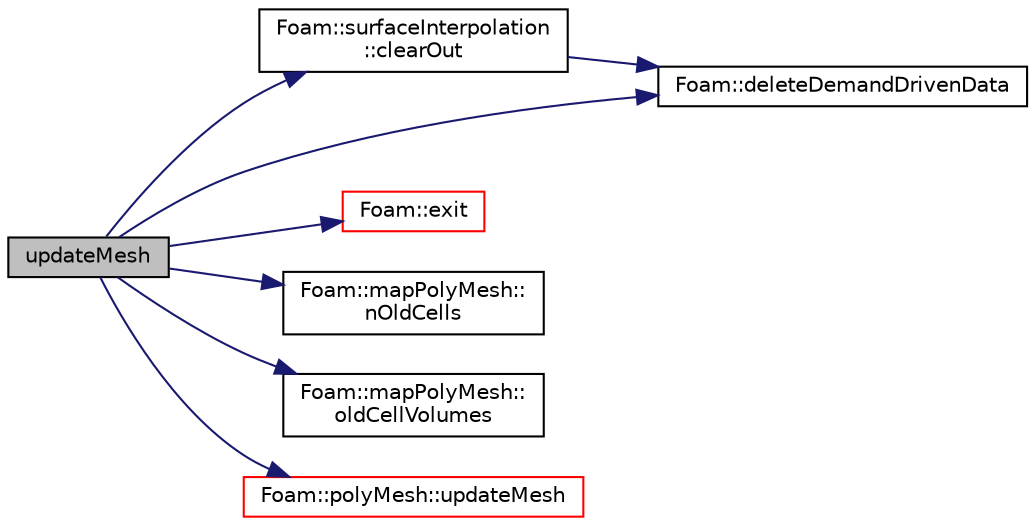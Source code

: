 digraph "updateMesh"
{
  bgcolor="transparent";
  edge [fontname="Helvetica",fontsize="10",labelfontname="Helvetica",labelfontsize="10"];
  node [fontname="Helvetica",fontsize="10",shape=record];
  rankdir="LR";
  Node1 [label="updateMesh",height=0.2,width=0.4,color="black", fillcolor="grey75", style="filled", fontcolor="black"];
  Node1 -> Node2 [color="midnightblue",fontsize="10",style="solid",fontname="Helvetica"];
  Node2 [label="Foam::surfaceInterpolation\l::clearOut",height=0.2,width=0.4,color="black",URL="$a02480.html#af320697688df08f1438d37a86bcaf25d",tooltip="Clear all geometry and addressing. "];
  Node2 -> Node3 [color="midnightblue",fontsize="10",style="solid",fontname="Helvetica"];
  Node3 [label="Foam::deleteDemandDrivenData",height=0.2,width=0.4,color="black",URL="$a10725.html#a676ff999562d389fd174d693e17d230a"];
  Node1 -> Node3 [color="midnightblue",fontsize="10",style="solid",fontname="Helvetica"];
  Node1 -> Node4 [color="midnightblue",fontsize="10",style="solid",fontname="Helvetica"];
  Node4 [label="Foam::exit",height=0.2,width=0.4,color="red",URL="$a10725.html#a06ca7250d8e89caf05243ec094843642"];
  Node1 -> Node5 [color="midnightblue",fontsize="10",style="solid",fontname="Helvetica"];
  Node5 [label="Foam::mapPolyMesh::\lnOldCells",height=0.2,width=0.4,color="black",URL="$a01431.html#a6a7e1b193949c9f7a78bcbe91147dad8",tooltip="Number of old cells. "];
  Node1 -> Node6 [color="midnightblue",fontsize="10",style="solid",fontname="Helvetica"];
  Node6 [label="Foam::mapPolyMesh::\loldCellVolumes",height=0.2,width=0.4,color="black",URL="$a01431.html#a46d96ea3ffcff8797901a3c6bcc041b3"];
  Node1 -> Node7 [color="midnightblue",fontsize="10",style="solid",fontname="Helvetica"];
  Node7 [label="Foam::polyMesh::updateMesh",height=0.2,width=0.4,color="red",URL="$a01916.html#a9c8cde0b192708d622d874f8cc2df66d",tooltip="Update the mesh corresponding to given map. "];
}
